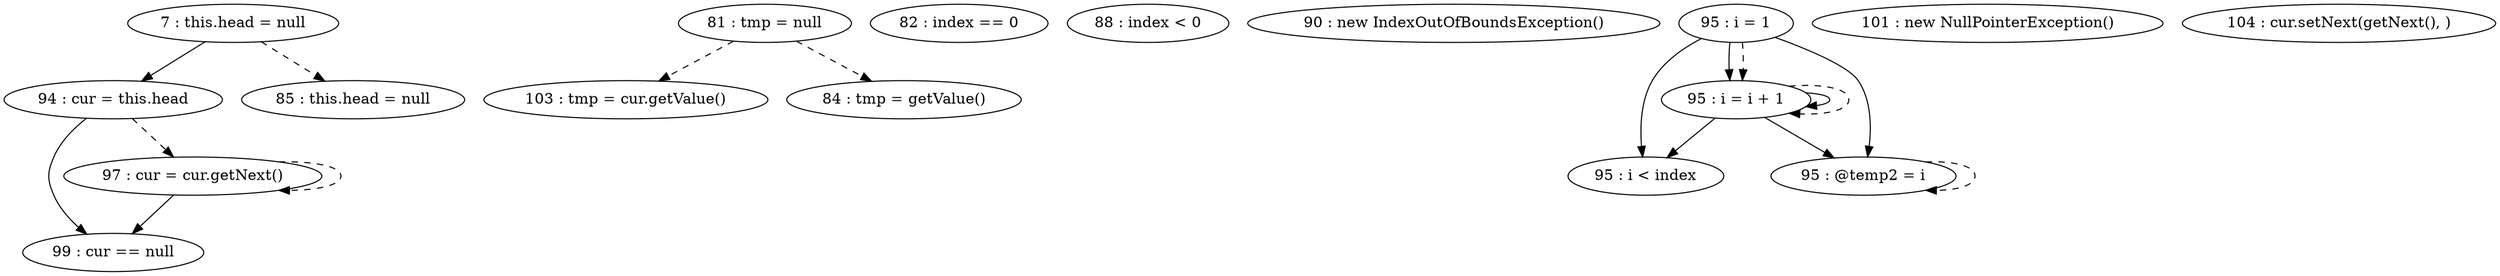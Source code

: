 digraph G {
"7 : this.head = null"
"7 : this.head = null" -> "94 : cur = this.head"
"7 : this.head = null" -> "85 : this.head = null" [style=dashed]
"81 : tmp = null"
"81 : tmp = null" -> "103 : tmp = cur.getValue()" [style=dashed]
"81 : tmp = null" -> "84 : tmp = getValue()" [style=dashed]
"82 : index == 0"
"84 : tmp = getValue()"
"85 : this.head = null"
"88 : index < 0"
"90 : new IndexOutOfBoundsException()"
"94 : cur = this.head"
"94 : cur = this.head" -> "99 : cur == null"
"94 : cur = this.head" -> "97 : cur = cur.getNext()" [style=dashed]
"95 : i = 1"
"95 : i = 1" -> "95 : i < index"
"95 : i = 1" -> "95 : @temp2 = i"
"95 : i = 1" -> "95 : i = i + 1"
"95 : i = 1" -> "95 : i = i + 1" [style=dashed]
"95 : i < index"
"97 : cur = cur.getNext()"
"97 : cur = cur.getNext()" -> "99 : cur == null"
"97 : cur = cur.getNext()" -> "97 : cur = cur.getNext()" [style=dashed]
"95 : @temp2 = i"
"95 : @temp2 = i" -> "95 : @temp2 = i" [style=dashed]
"95 : i = i + 1"
"95 : i = i + 1" -> "95 : i < index"
"95 : i = i + 1" -> "95 : @temp2 = i"
"95 : i = i + 1" -> "95 : i = i + 1"
"95 : i = i + 1" -> "95 : i = i + 1" [style=dashed]
"99 : cur == null"
"101 : new NullPointerException()"
"103 : tmp = cur.getValue()"
"104 : cur.setNext(getNext(), )"
}